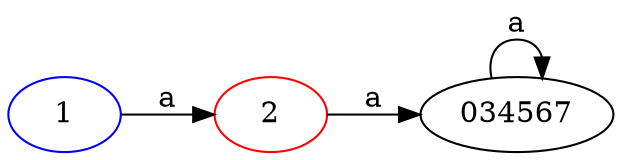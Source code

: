digraph {
	rankdir=LR
	2 [color=red]
	2 -> 034567 [label=a]
	034567
	034567 -> 034567 [label=a]
	1 [color=blue]
	1 -> 2 [label=a]
}
